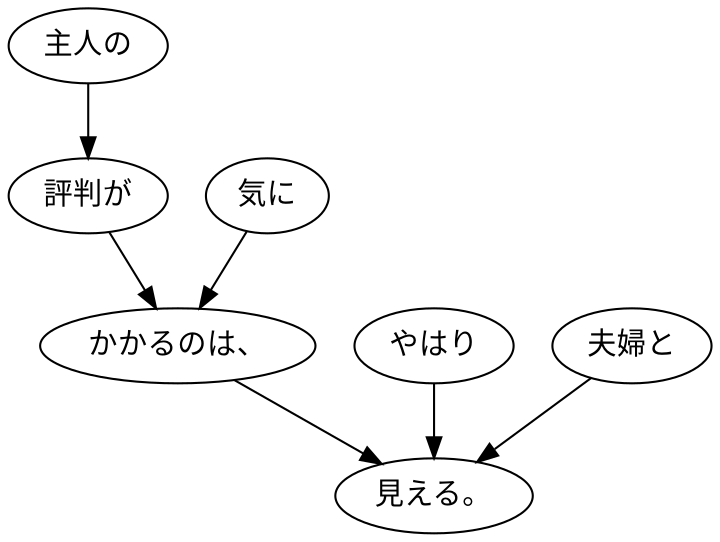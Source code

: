 digraph graph1441 {
	node0 [label="主人の"];
	node1 [label="評判が"];
	node2 [label="気に"];
	node3 [label="かかるのは、"];
	node4 [label="やはり"];
	node5 [label="夫婦と"];
	node6 [label="見える。"];
	node0 -> node1;
	node1 -> node3;
	node2 -> node3;
	node3 -> node6;
	node4 -> node6;
	node5 -> node6;
}
